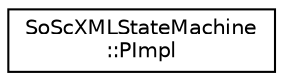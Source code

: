 digraph "Graphical Class Hierarchy"
{
 // LATEX_PDF_SIZE
  edge [fontname="Helvetica",fontsize="10",labelfontname="Helvetica",labelfontsize="10"];
  node [fontname="Helvetica",fontsize="10",shape=record];
  rankdir="LR";
  Node0 [label="SoScXMLStateMachine\l::PImpl",height=0.2,width=0.4,color="black", fillcolor="white", style="filled",URL="$classSoScXMLStateMachine_1_1PImpl.html",tooltip=" "];
}
